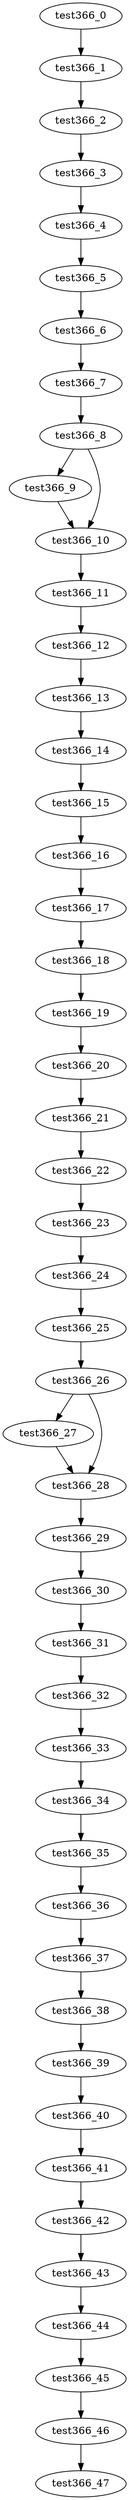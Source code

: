 digraph G {
test366_0->test366_1;
test366_1->test366_2;
test366_2->test366_3;
test366_3->test366_4;
test366_4->test366_5;
test366_5->test366_6;
test366_6->test366_7;
test366_7->test366_8;
test366_8->test366_9;
test366_8->test366_10;
test366_9->test366_10;
test366_10->test366_11;
test366_11->test366_12;
test366_12->test366_13;
test366_13->test366_14;
test366_14->test366_15;
test366_15->test366_16;
test366_16->test366_17;
test366_17->test366_18;
test366_18->test366_19;
test366_19->test366_20;
test366_20->test366_21;
test366_21->test366_22;
test366_22->test366_23;
test366_23->test366_24;
test366_24->test366_25;
test366_25->test366_26;
test366_26->test366_27;
test366_26->test366_28;
test366_27->test366_28;
test366_28->test366_29;
test366_29->test366_30;
test366_30->test366_31;
test366_31->test366_32;
test366_32->test366_33;
test366_33->test366_34;
test366_34->test366_35;
test366_35->test366_36;
test366_36->test366_37;
test366_37->test366_38;
test366_38->test366_39;
test366_39->test366_40;
test366_40->test366_41;
test366_41->test366_42;
test366_42->test366_43;
test366_43->test366_44;
test366_44->test366_45;
test366_45->test366_46;
test366_46->test366_47;

}
